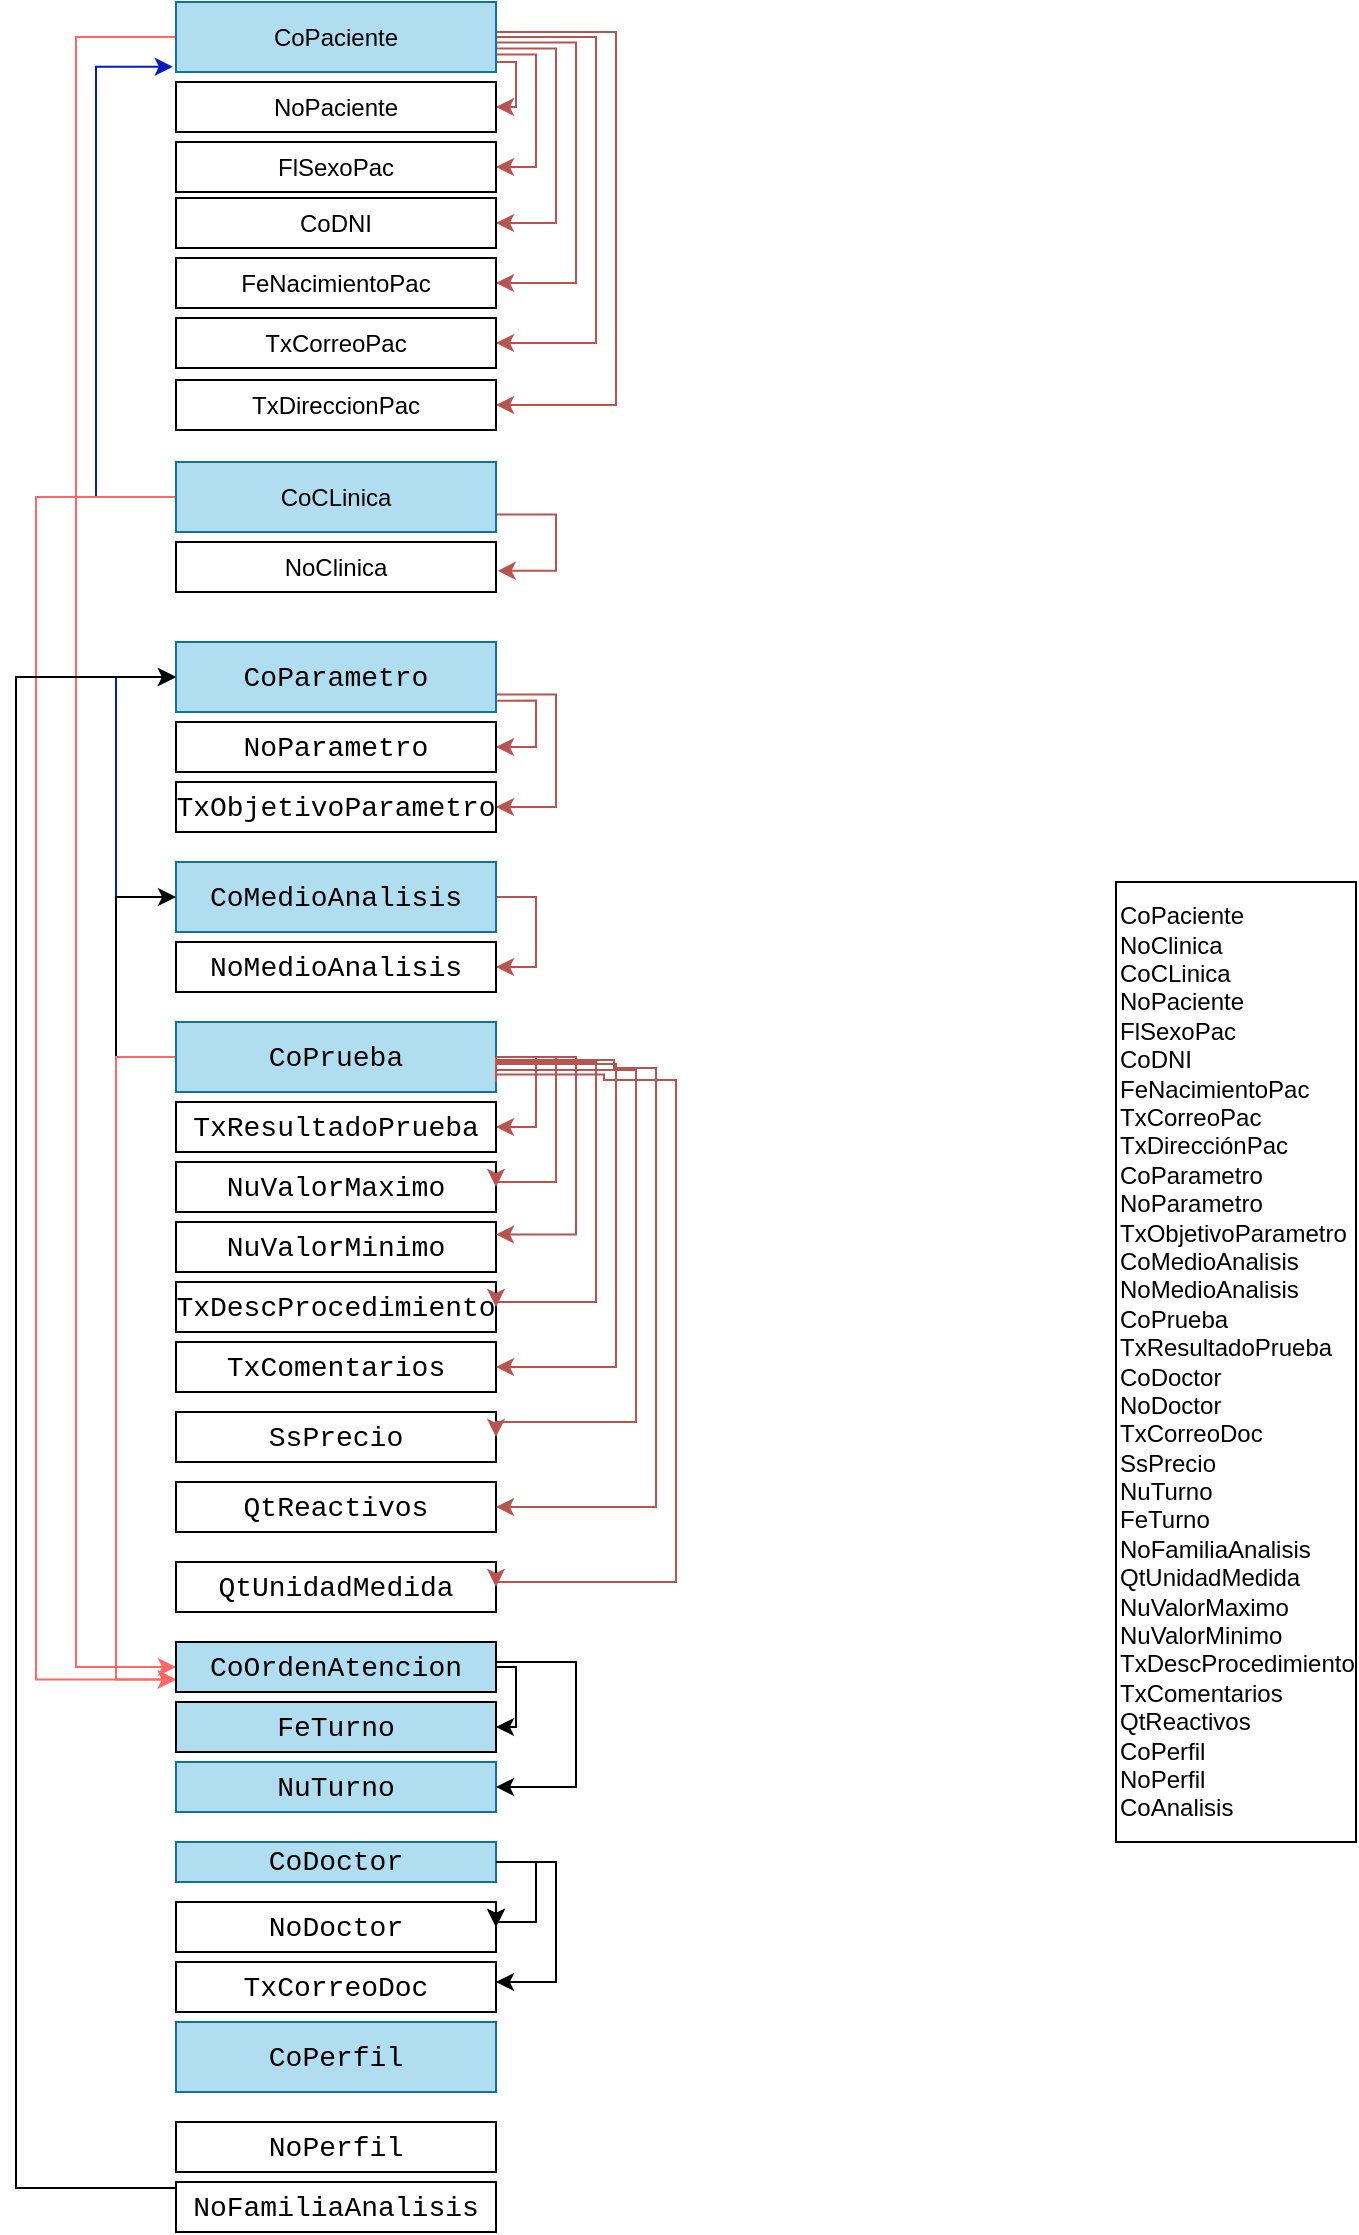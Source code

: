 <mxfile version="20.0.1" type="github" pages="2">
  <diagram id="OgyrWE9QW7U01_mNfkW-" name="Diagrama Funcional">
    <mxGraphModel dx="948" dy="1677" grid="1" gridSize="10" guides="1" tooltips="1" connect="1" arrows="1" fold="1" page="1" pageScale="1" pageWidth="827" pageHeight="1169" math="0" shadow="0">
      <root>
        <mxCell id="0" />
        <mxCell id="1" parent="0" />
        <mxCell id="U30fMHRPCKEvRSloWxJ2-2" value="&lt;div&gt;CoPaciente&lt;/div&gt;&lt;div&gt;NoClinica&lt;/div&gt;&lt;div&gt;CoCLinica&lt;/div&gt;&lt;div&gt;NoPaciente&lt;/div&gt;&lt;div&gt;FlSexoPac&lt;/div&gt;&lt;div&gt;CoDNI&lt;/div&gt;&lt;div&gt;FeNacimientoPac&lt;/div&gt;&lt;div&gt;TxCorreoPac&lt;/div&gt;&lt;div&gt;TxDirecciónPac&lt;/div&gt;&lt;div&gt;CoParametro&lt;/div&gt;&lt;div&gt;NoParametro&lt;/div&gt;&lt;div&gt;TxObjetivoParametro&lt;/div&gt;&lt;div&gt;CoMedioAnalisis&lt;/div&gt;&lt;div&gt;NoMedioAnalisis&lt;/div&gt;&lt;div&gt;CoPrueba&lt;/div&gt;&lt;div&gt;TxResultadoPrueba&lt;/div&gt;&lt;div&gt;CoDoctor&lt;/div&gt;&lt;div&gt;NoDoctor&lt;/div&gt;&lt;div&gt;TxCorreoDoc&lt;/div&gt;&lt;div&gt;SsPrecio&lt;/div&gt;&lt;div&gt;NuTurno&lt;/div&gt;&lt;div&gt;FeTurno&lt;/div&gt;&lt;div&gt;NoFamiliaAnalisis&lt;/div&gt;&lt;div&gt;QtUnidadMedida&lt;/div&gt;&lt;div&gt;NuValorMaximo&lt;/div&gt;&lt;div&gt;NuValorMinimo&lt;/div&gt;&lt;div&gt;TxDescProcedimiento&lt;/div&gt;&lt;div&gt;TxComentarios&lt;/div&gt;&lt;div&gt;QtReactivos&lt;/div&gt;&lt;div&gt;CoPerfil&lt;/div&gt;&lt;div&gt;NoPerfil&lt;/div&gt;&lt;div&gt;CoAnalisis&lt;/div&gt;" style="rounded=0;whiteSpace=wrap;html=1;align=left;" parent="1" vertex="1">
          <mxGeometry x="630" y="-700" width="120" height="480" as="geometry" />
        </mxCell>
        <mxCell id="VMXTu07LzBf01yCNnAky-2" style="edgeStyle=orthogonalEdgeStyle;rounded=0;orthogonalLoop=1;jettySize=auto;html=1;entryX=1;entryY=0.5;entryDx=0;entryDy=0;fillColor=#f8cecc;strokeColor=#b85450;" parent="1" source="U30fMHRPCKEvRSloWxJ2-3" target="U30fMHRPCKEvRSloWxJ2-10" edge="1">
          <mxGeometry relative="1" as="geometry">
            <Array as="points">
              <mxPoint x="330" y="-1110" />
              <mxPoint x="330" y="-1087" />
            </Array>
          </mxGeometry>
        </mxCell>
        <mxCell id="VMXTu07LzBf01yCNnAky-3" style="edgeStyle=orthogonalEdgeStyle;rounded=0;orthogonalLoop=1;jettySize=auto;html=1;entryX=1;entryY=0.5;entryDx=0;entryDy=0;exitX=1;exitY=0.75;exitDx=0;exitDy=0;fillColor=#f8cecc;strokeColor=#b85450;" parent="1" source="U30fMHRPCKEvRSloWxJ2-3" target="7MqDWlDyah3As3ThQvoX-7" edge="1">
          <mxGeometry relative="1" as="geometry">
            <Array as="points">
              <mxPoint x="340" y="-1114" />
              <mxPoint x="340" y="-1057" />
            </Array>
          </mxGeometry>
        </mxCell>
        <mxCell id="VMXTu07LzBf01yCNnAky-4" style="edgeStyle=orthogonalEdgeStyle;rounded=0;orthogonalLoop=1;jettySize=auto;html=1;entryX=1;entryY=0.5;entryDx=0;entryDy=0;fillColor=#f8cecc;strokeColor=#b85450;exitX=1.001;exitY=0.663;exitDx=0;exitDy=0;exitPerimeter=0;" parent="1" source="U30fMHRPCKEvRSloWxJ2-3" target="7MqDWlDyah3As3ThQvoX-8" edge="1">
          <mxGeometry relative="1" as="geometry">
            <Array as="points">
              <mxPoint x="350" y="-1117" />
              <mxPoint x="350" y="-1030" />
            </Array>
          </mxGeometry>
        </mxCell>
        <mxCell id="VMXTu07LzBf01yCNnAky-5" style="edgeStyle=orthogonalEdgeStyle;rounded=0;orthogonalLoop=1;jettySize=auto;html=1;entryX=1;entryY=0.5;entryDx=0;entryDy=0;fillColor=#f8cecc;strokeColor=#b85450;exitX=1.002;exitY=0.579;exitDx=0;exitDy=0;exitPerimeter=0;" parent="1" source="U30fMHRPCKEvRSloWxJ2-3" target="7MqDWlDyah3As3ThQvoX-9" edge="1">
          <mxGeometry relative="1" as="geometry">
            <Array as="points">
              <mxPoint x="360" y="-1120" />
              <mxPoint x="360" y="-999" />
            </Array>
          </mxGeometry>
        </mxCell>
        <mxCell id="VMXTu07LzBf01yCNnAky-6" style="edgeStyle=orthogonalEdgeStyle;rounded=0;orthogonalLoop=1;jettySize=auto;html=1;entryX=1;entryY=0.5;entryDx=0;entryDy=0;exitX=1;exitY=0.5;exitDx=0;exitDy=0;fillColor=#f8cecc;strokeColor=#b85450;" parent="1" source="U30fMHRPCKEvRSloWxJ2-3" target="7MqDWlDyah3As3ThQvoX-10" edge="1">
          <mxGeometry relative="1" as="geometry">
            <Array as="points">
              <mxPoint x="370" y="-1123" />
              <mxPoint x="370" y="-970" />
            </Array>
          </mxGeometry>
        </mxCell>
        <mxCell id="VMXTu07LzBf01yCNnAky-7" style="edgeStyle=orthogonalEdgeStyle;rounded=0;orthogonalLoop=1;jettySize=auto;html=1;entryX=1;entryY=0.5;entryDx=0;entryDy=0;fillColor=#f8cecc;strokeColor=#b85450;exitX=1.001;exitY=0.43;exitDx=0;exitDy=0;exitPerimeter=0;" parent="1" source="U30fMHRPCKEvRSloWxJ2-3" target="7MqDWlDyah3As3ThQvoX-11" edge="1">
          <mxGeometry relative="1" as="geometry">
            <Array as="points">
              <mxPoint x="380" y="-1125" />
              <mxPoint x="380" y="-938" />
            </Array>
          </mxGeometry>
        </mxCell>
        <mxCell id="k_henDzEmTzPx3Y-Ofke-39" style="edgeStyle=orthogonalEdgeStyle;rounded=0;orthogonalLoop=1;jettySize=auto;html=1;entryX=0;entryY=0.5;entryDx=0;entryDy=0;strokeColor=#FF6666;" edge="1" parent="1" source="U30fMHRPCKEvRSloWxJ2-3" target="k_henDzEmTzPx3Y-Ofke-34">
          <mxGeometry relative="1" as="geometry">
            <Array as="points">
              <mxPoint x="110" y="-1122" />
              <mxPoint x="110" y="-307" />
            </Array>
          </mxGeometry>
        </mxCell>
        <mxCell id="U30fMHRPCKEvRSloWxJ2-3" value="&lt;span style=&quot;text-align: left;&quot;&gt;CoPaciente&lt;/span&gt;" style="rounded=0;whiteSpace=wrap;html=1;verticalAlign=middle;fillColor=#b1ddf0;strokeColor=#10739e;" parent="1" vertex="1">
          <mxGeometry x="160" y="-1140" width="160" height="35" as="geometry" />
        </mxCell>
        <mxCell id="U30fMHRPCKEvRSloWxJ2-6" value="&lt;span style=&quot;text-align: left;&quot;&gt;NoClinica&lt;/span&gt;" style="rounded=0;whiteSpace=wrap;html=1;verticalAlign=middle;" parent="1" vertex="1">
          <mxGeometry x="160" y="-870" width="160" height="25" as="geometry" />
        </mxCell>
        <mxCell id="m9ncdG3RQy0zL0yPHcga-1" style="edgeStyle=orthogonalEdgeStyle;rounded=0;orthogonalLoop=1;jettySize=auto;html=1;entryX=-0.01;entryY=0.926;entryDx=0;entryDy=0;fillColor=#0050ef;strokeColor=#001DBC;entryPerimeter=0;" parent="1" source="U30fMHRPCKEvRSloWxJ2-8" target="U30fMHRPCKEvRSloWxJ2-3" edge="1">
          <mxGeometry relative="1" as="geometry">
            <Array as="points">
              <mxPoint x="120" y="-892" />
              <mxPoint x="120" y="-1108" />
            </Array>
          </mxGeometry>
        </mxCell>
        <mxCell id="m9ncdG3RQy0zL0yPHcga-2" style="edgeStyle=orthogonalEdgeStyle;rounded=0;orthogonalLoop=1;jettySize=auto;html=1;entryX=1.005;entryY=0.576;entryDx=0;entryDy=0;exitX=1;exitY=0.75;exitDx=0;exitDy=0;entryPerimeter=0;fillColor=#f8cecc;strokeColor=#b85450;" parent="1" source="U30fMHRPCKEvRSloWxJ2-8" target="U30fMHRPCKEvRSloWxJ2-6" edge="1">
          <mxGeometry relative="1" as="geometry">
            <mxPoint x="130" y="-850" as="targetPoint" />
            <Array as="points">
              <mxPoint x="350" y="-884" />
              <mxPoint x="350" y="-856" />
            </Array>
          </mxGeometry>
        </mxCell>
        <mxCell id="k_henDzEmTzPx3Y-Ofke-40" style="edgeStyle=orthogonalEdgeStyle;rounded=0;orthogonalLoop=1;jettySize=auto;html=1;entryX=0;entryY=0.75;entryDx=0;entryDy=0;strokeColor=#FF6666;" edge="1" parent="1" source="U30fMHRPCKEvRSloWxJ2-8" target="k_henDzEmTzPx3Y-Ofke-34">
          <mxGeometry relative="1" as="geometry">
            <Array as="points">
              <mxPoint x="90" y="-892.5" />
              <mxPoint x="90" y="-301" />
            </Array>
          </mxGeometry>
        </mxCell>
        <mxCell id="U30fMHRPCKEvRSloWxJ2-8" value="&lt;div style=&quot;text-align: left;&quot;&gt;&lt;span style=&quot;background-color: initial;&quot;&gt;CoCLinica&lt;/span&gt;&lt;/div&gt;" style="rounded=0;whiteSpace=wrap;html=1;verticalAlign=middle;fillColor=#b1ddf0;strokeColor=#10739e;" parent="1" vertex="1">
          <mxGeometry x="160" y="-910" width="160" height="35" as="geometry" />
        </mxCell>
        <mxCell id="U30fMHRPCKEvRSloWxJ2-10" value="NoPaciente" style="rounded=0;whiteSpace=wrap;html=1;fillColor=none;verticalAlign=middle;" parent="1" vertex="1">
          <mxGeometry x="160" y="-1100" width="160" height="25" as="geometry" />
        </mxCell>
        <mxCell id="7MqDWlDyah3As3ThQvoX-7" value="FlSexoPac" style="text;whiteSpace=wrap;html=1;strokeColor=default;align=center;verticalAlign=middle;" parent="1" vertex="1">
          <mxGeometry x="160" y="-1070" width="160" height="25" as="geometry" />
        </mxCell>
        <mxCell id="7MqDWlDyah3As3ThQvoX-8" value="CoDNI" style="text;whiteSpace=wrap;html=1;strokeColor=default;verticalAlign=middle;align=center;" parent="1" vertex="1">
          <mxGeometry x="160" y="-1042" width="160" height="25" as="geometry" />
        </mxCell>
        <mxCell id="7MqDWlDyah3As3ThQvoX-9" value="FeNacimientoPac" style="text;whiteSpace=wrap;html=1;strokeColor=default;verticalAlign=middle;align=center;" parent="1" vertex="1">
          <mxGeometry x="160" y="-1012" width="160" height="25" as="geometry" />
        </mxCell>
        <mxCell id="7MqDWlDyah3As3ThQvoX-10" value="TxCorreoPac" style="text;whiteSpace=wrap;html=1;strokeColor=default;verticalAlign=middle;align=center;" parent="1" vertex="1">
          <mxGeometry x="160" y="-982" width="160" height="25" as="geometry" />
        </mxCell>
        <mxCell id="7MqDWlDyah3As3ThQvoX-11" value="TxDireccionPac" style="text;whiteSpace=wrap;html=1;strokeColor=default;verticalAlign=middle;align=center;" parent="1" vertex="1">
          <mxGeometry x="160" y="-951" width="160" height="25" as="geometry" />
        </mxCell>
        <mxCell id="joBJQcJy5BEW3q7VFywo-4" style="edgeStyle=orthogonalEdgeStyle;rounded=0;orthogonalLoop=1;jettySize=auto;html=1;entryX=1;entryY=0.5;entryDx=0;entryDy=0;exitX=1.004;exitY=0.838;exitDx=0;exitDy=0;exitPerimeter=0;fillColor=#f8cecc;strokeColor=#b85450;" parent="1" source="7MqDWlDyah3As3ThQvoX-13" target="7MqDWlDyah3As3ThQvoX-14" edge="1">
          <mxGeometry relative="1" as="geometry">
            <Array as="points">
              <mxPoint x="340" y="-791" />
              <mxPoint x="340" y="-767" />
            </Array>
          </mxGeometry>
        </mxCell>
        <mxCell id="joBJQcJy5BEW3q7VFywo-6" style="edgeStyle=orthogonalEdgeStyle;rounded=0;orthogonalLoop=1;jettySize=auto;html=1;entryX=1;entryY=0.5;entryDx=0;entryDy=0;exitX=1;exitY=0.75;exitDx=0;exitDy=0;fillColor=#f8cecc;strokeColor=#b85450;" parent="1" source="7MqDWlDyah3As3ThQvoX-13" target="7MqDWlDyah3As3ThQvoX-17" edge="1">
          <mxGeometry relative="1" as="geometry">
            <Array as="points">
              <mxPoint x="350" y="-794" />
              <mxPoint x="350" y="-737" />
            </Array>
          </mxGeometry>
        </mxCell>
        <mxCell id="7MqDWlDyah3As3ThQvoX-13" value="&lt;div style=&quot;font-family: Consolas, &amp;quot;Courier New&amp;quot;, monospace; font-size: 14px; line-height: 19px;&quot;&gt;&lt;div&gt;&lt;span style=&quot;&quot;&gt;CoParametro&lt;/span&gt;&lt;/div&gt;&lt;/div&gt;" style="text;whiteSpace=wrap;html=1;verticalAlign=middle;align=center;labelBackgroundColor=none;fontStyle=0;strokeColor=#10739e;fillColor=#b1ddf0;" parent="1" vertex="1">
          <mxGeometry x="160" y="-820" width="160" height="35" as="geometry" />
        </mxCell>
        <mxCell id="7MqDWlDyah3As3ThQvoX-14" value="&lt;div style=&quot;font-family: Consolas, &amp;quot;Courier New&amp;quot;, monospace; font-size: 14px; line-height: 19px;&quot;&gt;&lt;div&gt;&lt;span style=&quot;&quot;&gt;NoParametro&lt;/span&gt;&lt;/div&gt;&lt;/div&gt;" style="text;whiteSpace=wrap;html=1;verticalAlign=middle;align=center;fontColor=default;labelBackgroundColor=none;fontStyle=0;strokeColor=default;" parent="1" vertex="1">
          <mxGeometry x="160" y="-780" width="160" height="25" as="geometry" />
        </mxCell>
        <mxCell id="7MqDWlDyah3As3ThQvoX-17" value="&lt;div style=&quot;font-family: Consolas, &amp;quot;Courier New&amp;quot;, monospace; font-size: 14px; line-height: 19px;&quot;&gt;&lt;div&gt;&lt;span style=&quot;&quot;&gt;TxObjetivoParametro&lt;/span&gt;&lt;/div&gt;&lt;/div&gt;" style="text;whiteSpace=wrap;html=1;verticalAlign=middle;align=center;fontColor=default;labelBackgroundColor=none;fontStyle=0;strokeColor=default;" parent="1" vertex="1">
          <mxGeometry x="160" y="-750" width="160" height="25" as="geometry" />
        </mxCell>
        <mxCell id="joBJQcJy5BEW3q7VFywo-7" style="edgeStyle=orthogonalEdgeStyle;rounded=0;orthogonalLoop=1;jettySize=auto;html=1;entryX=1;entryY=0.5;entryDx=0;entryDy=0;fillColor=#f8cecc;strokeColor=#b85450;" parent="1" source="7MqDWlDyah3As3ThQvoX-18" target="7MqDWlDyah3As3ThQvoX-19" edge="1">
          <mxGeometry relative="1" as="geometry">
            <Array as="points">
              <mxPoint x="340" y="-692.5" />
              <mxPoint x="340" y="-657" />
            </Array>
          </mxGeometry>
        </mxCell>
        <mxCell id="7MqDWlDyah3As3ThQvoX-18" value="&lt;div style=&quot;font-family: Consolas, &amp;quot;Courier New&amp;quot;, monospace; font-size: 14px; line-height: 19px;&quot;&gt;&lt;div&gt;&lt;span style=&quot;&quot;&gt;CoMedioAnalisis&lt;/span&gt;&lt;/div&gt;&lt;/div&gt;" style="text;whiteSpace=wrap;html=1;verticalAlign=middle;align=center;labelBackgroundColor=none;fontStyle=0;strokeColor=#10739e;fillColor=#b1ddf0;" parent="1" vertex="1">
          <mxGeometry x="160" y="-710" width="160" height="35" as="geometry" />
        </mxCell>
        <mxCell id="7MqDWlDyah3As3ThQvoX-19" value="&lt;div style=&quot;font-family: Consolas, &amp;quot;Courier New&amp;quot;, monospace; font-size: 14px; line-height: 19px;&quot;&gt;&lt;div&gt;&lt;span style=&quot;&quot;&gt;NoMedioAnalisis&lt;/span&gt;&lt;/div&gt;&lt;/div&gt;" style="text;whiteSpace=wrap;html=1;verticalAlign=middle;align=center;fontColor=default;labelBackgroundColor=none;fontStyle=0;strokeColor=default;" parent="1" vertex="1">
          <mxGeometry x="160" y="-670" width="160" height="25" as="geometry" />
        </mxCell>
        <mxCell id="joBJQcJy5BEW3q7VFywo-8" style="edgeStyle=orthogonalEdgeStyle;rounded=0;orthogonalLoop=1;jettySize=auto;html=1;entryX=1;entryY=0.5;entryDx=0;entryDy=0;fillColor=#f8cecc;strokeColor=#b85450;" parent="1" source="7MqDWlDyah3As3ThQvoX-20" target="7MqDWlDyah3As3ThQvoX-21" edge="1">
          <mxGeometry relative="1" as="geometry">
            <Array as="points">
              <mxPoint x="340" y="-612" />
              <mxPoint x="340" y="-577" />
            </Array>
          </mxGeometry>
        </mxCell>
        <mxCell id="joBJQcJy5BEW3q7VFywo-14" style="edgeStyle=orthogonalEdgeStyle;rounded=0;orthogonalLoop=1;jettySize=auto;html=1;entryX=0;entryY=0.5;entryDx=0;entryDy=0;fillColor=#0050ef;strokeColor=#001DBC;" parent="1" source="7MqDWlDyah3As3ThQvoX-20" target="7MqDWlDyah3As3ThQvoX-13" edge="1">
          <mxGeometry relative="1" as="geometry">
            <Array as="points">
              <mxPoint x="130" y="-612.5" />
              <mxPoint x="130" y="-802" />
            </Array>
          </mxGeometry>
        </mxCell>
        <mxCell id="k_henDzEmTzPx3Y-Ofke-29" style="edgeStyle=orthogonalEdgeStyle;rounded=0;orthogonalLoop=1;jettySize=auto;html=1;entryX=0;entryY=0.5;entryDx=0;entryDy=0;exitX=0;exitY=0.5;exitDx=0;exitDy=0;" edge="1" parent="1" source="7MqDWlDyah3As3ThQvoX-20" target="7MqDWlDyah3As3ThQvoX-18">
          <mxGeometry relative="1" as="geometry">
            <Array as="points">
              <mxPoint x="130" y="-612" />
              <mxPoint x="130" y="-692" />
            </Array>
          </mxGeometry>
        </mxCell>
        <mxCell id="k_henDzEmTzPx3Y-Ofke-38" style="edgeStyle=orthogonalEdgeStyle;rounded=0;orthogonalLoop=1;jettySize=auto;html=1;entryX=0;entryY=0.75;entryDx=0;entryDy=0;strokeColor=#FF6666;" edge="1" parent="1" source="7MqDWlDyah3As3ThQvoX-20" target="k_henDzEmTzPx3Y-Ofke-34">
          <mxGeometry relative="1" as="geometry">
            <Array as="points">
              <mxPoint x="130" y="-612" />
              <mxPoint x="130" y="-301" />
            </Array>
          </mxGeometry>
        </mxCell>
        <mxCell id="7MqDWlDyah3As3ThQvoX-20" value="&lt;div style=&quot;font-family: Consolas, &amp;quot;Courier New&amp;quot;, monospace; font-size: 14px; line-height: 19px;&quot;&gt;&lt;div&gt;&lt;span style=&quot;&quot;&gt;CoPrueba&lt;/span&gt;&lt;/div&gt;&lt;/div&gt;" style="text;whiteSpace=wrap;html=1;verticalAlign=middle;align=center;labelBackgroundColor=none;fontStyle=0;strokeColor=#10739e;fillColor=#b1ddf0;" parent="1" vertex="1">
          <mxGeometry x="160" y="-630" width="160" height="35" as="geometry" />
        </mxCell>
        <mxCell id="7MqDWlDyah3As3ThQvoX-21" value="&lt;div style=&quot;font-family: Consolas, &amp;quot;Courier New&amp;quot;, monospace; font-size: 14px; line-height: 19px;&quot;&gt;&lt;div&gt;&lt;span style=&quot;&quot;&gt;TxResultadoPrueba&lt;/span&gt;&lt;/div&gt;&lt;/div&gt;" style="text;whiteSpace=wrap;html=1;verticalAlign=middle;align=center;fontColor=default;labelBackgroundColor=none;fontStyle=0;strokeColor=default;" parent="1" vertex="1">
          <mxGeometry x="160" y="-590" width="160" height="25" as="geometry" />
        </mxCell>
        <mxCell id="k_henDzEmTzPx3Y-Ofke-25" style="edgeStyle=orthogonalEdgeStyle;rounded=0;orthogonalLoop=1;jettySize=auto;html=1;exitX=1;exitY=0.5;exitDx=0;exitDy=0;entryX=1;entryY=0.5;entryDx=0;entryDy=0;" edge="1" parent="1" source="7MqDWlDyah3As3ThQvoX-23" target="7MqDWlDyah3As3ThQvoX-24">
          <mxGeometry relative="1" as="geometry">
            <Array as="points">
              <mxPoint x="340" y="-210" />
              <mxPoint x="340" y="-180" />
              <mxPoint x="320" y="-180" />
            </Array>
          </mxGeometry>
        </mxCell>
        <mxCell id="7MqDWlDyah3As3ThQvoX-23" value="&lt;div style=&quot;font-family: Consolas, &amp;quot;Courier New&amp;quot;, monospace; font-size: 14px; line-height: 19px;&quot;&gt;&lt;div&gt;&lt;span style=&quot;&quot;&gt;CoDoctor&lt;/span&gt;&lt;/div&gt;&lt;/div&gt;" style="text;whiteSpace=wrap;html=1;verticalAlign=middle;align=center;labelBackgroundColor=none;fontStyle=0;strokeColor=#10739e;fillColor=#b1ddf0;" parent="1" vertex="1">
          <mxGeometry x="160" y="-220" width="160" height="20" as="geometry" />
        </mxCell>
        <mxCell id="7MqDWlDyah3As3ThQvoX-24" value="&lt;div style=&quot;font-family: Consolas, &amp;quot;Courier New&amp;quot;, monospace; font-size: 14px; line-height: 19px;&quot;&gt;&lt;div&gt;&lt;span style=&quot;&quot;&gt;NoDoctor&lt;/span&gt;&lt;/div&gt;&lt;/div&gt;" style="text;whiteSpace=wrap;html=1;verticalAlign=middle;align=center;fontColor=default;labelBackgroundColor=none;fontStyle=0;strokeColor=default;" parent="1" vertex="1">
          <mxGeometry x="160" y="-190" width="160" height="25" as="geometry" />
        </mxCell>
        <mxCell id="7MqDWlDyah3As3ThQvoX-25" value="&lt;div style=&quot;font-family: Consolas, &amp;quot;Courier New&amp;quot;, monospace; font-size: 14px; line-height: 19px;&quot;&gt;&lt;div&gt;&lt;span style=&quot;&quot;&gt;TxCorreoDoc&lt;/span&gt;&lt;/div&gt;&lt;/div&gt;" style="text;whiteSpace=wrap;html=1;verticalAlign=middle;align=center;fontColor=default;labelBackgroundColor=none;fontStyle=0;strokeColor=default;" parent="1" vertex="1">
          <mxGeometry x="160" y="-160" width="160" height="25" as="geometry" />
        </mxCell>
        <mxCell id="7MqDWlDyah3As3ThQvoX-26" value="&lt;div style=&quot;font-family: Consolas, &amp;quot;Courier New&amp;quot;, monospace; font-size: 14px; line-height: 19px;&quot;&gt;&lt;div&gt;&lt;span style=&quot;&quot;&gt;SsPrecio&lt;/span&gt;&lt;/div&gt;&lt;/div&gt;" style="text;whiteSpace=wrap;html=1;verticalAlign=middle;align=center;fontColor=default;labelBackgroundColor=none;fontStyle=0;strokeColor=default;" parent="1" vertex="1">
          <mxGeometry x="160" y="-435" width="160" height="25" as="geometry" />
        </mxCell>
        <mxCell id="7MqDWlDyah3As3ThQvoX-27" value="&lt;div style=&quot;font-family: Consolas, &amp;quot;Courier New&amp;quot;, monospace; font-size: 14px; line-height: 19px;&quot;&gt;&lt;div&gt;&lt;span style=&quot;&quot;&gt;NuTurno&lt;/span&gt;&lt;/div&gt;&lt;/div&gt;" style="text;whiteSpace=wrap;html=1;verticalAlign=middle;align=center;labelBackgroundColor=none;fontStyle=0;strokeColor=#10739E;fillColor=#B1DDF0;" parent="1" vertex="1">
          <mxGeometry x="160" y="-260" width="160" height="25" as="geometry" />
        </mxCell>
        <mxCell id="7MqDWlDyah3As3ThQvoX-28" value="&lt;div style=&quot;font-family: Consolas, &amp;quot;Courier New&amp;quot;, monospace; font-size: 14px; line-height: 19px;&quot;&gt;&lt;div&gt;&lt;span style=&quot;&quot;&gt;FeTurno&lt;/span&gt;&lt;/div&gt;&lt;/div&gt;" style="text;whiteSpace=wrap;html=1;verticalAlign=middle;align=center;fontColor=default;labelBackgroundColor=none;fontStyle=0;strokeColor=default;fillColor=#B1DDF0;" parent="1" vertex="1">
          <mxGeometry x="160" y="-290" width="160" height="25" as="geometry" />
        </mxCell>
        <mxCell id="7MqDWlDyah3As3ThQvoX-36" value="&lt;div style=&quot;font-family: Consolas, &amp;quot;Courier New&amp;quot;, monospace; font-size: 14px; line-height: 19px;&quot;&gt;&lt;div&gt;&lt;span style=&quot;&quot;&gt;CoPerfil&lt;/span&gt;&lt;/div&gt;&lt;/div&gt;" style="text;whiteSpace=wrap;html=1;verticalAlign=middle;align=center;labelBackgroundColor=none;fontStyle=0;fillColor=#b1ddf0;strokeColor=#10739e;" parent="1" vertex="1">
          <mxGeometry x="160" y="-130" width="160" height="35" as="geometry" />
        </mxCell>
        <mxCell id="7MqDWlDyah3As3ThQvoX-37" value="&lt;div style=&quot;font-family: Consolas, &amp;quot;Courier New&amp;quot;, monospace; font-size: 14px; line-height: 19px;&quot;&gt;&lt;div&gt;&lt;span style=&quot;&quot;&gt;NoPerfil&lt;/span&gt;&lt;/div&gt;&lt;/div&gt;" style="text;whiteSpace=wrap;html=1;verticalAlign=middle;align=center;fontColor=default;labelBackgroundColor=none;fontStyle=0;strokeColor=default;" parent="1" vertex="1">
          <mxGeometry x="160" y="-80" width="160" height="25" as="geometry" />
        </mxCell>
        <mxCell id="k_henDzEmTzPx3Y-Ofke-28" style="edgeStyle=orthogonalEdgeStyle;rounded=0;orthogonalLoop=1;jettySize=auto;html=1;exitX=0;exitY=0.5;exitDx=0;exitDy=0;entryX=0;entryY=0.5;entryDx=0;entryDy=0;" edge="1" parent="1" source="k_henDzEmTzPx3Y-Ofke-7" target="7MqDWlDyah3As3ThQvoX-13">
          <mxGeometry relative="1" as="geometry">
            <Array as="points">
              <mxPoint x="80" y="-47" />
              <mxPoint x="80" y="-802" />
            </Array>
          </mxGeometry>
        </mxCell>
        <mxCell id="k_henDzEmTzPx3Y-Ofke-7" value="&lt;div style=&quot;font-family: Consolas, &amp;quot;Courier New&amp;quot;, monospace; font-size: 14px; line-height: 19px;&quot;&gt;&lt;div&gt;&lt;span style=&quot;&quot;&gt;NoFamiliaAnalisis&lt;/span&gt;&lt;/div&gt;&lt;/div&gt;" style="text;whiteSpace=wrap;html=1;verticalAlign=middle;align=center;fontColor=default;labelBackgroundColor=none;fontStyle=0;strokeColor=default;" vertex="1" parent="1">
          <mxGeometry x="160" y="-50" width="160" height="25" as="geometry" />
        </mxCell>
        <mxCell id="k_henDzEmTzPx3Y-Ofke-8" value="&lt;div style=&quot;font-family: Consolas, &amp;quot;Courier New&amp;quot;, monospace; font-size: 14px; line-height: 19px;&quot;&gt;&lt;div&gt;&lt;span style=&quot;&quot;&gt;QtUnidadMedida&lt;/span&gt;&lt;/div&gt;&lt;/div&gt;" style="text;whiteSpace=wrap;html=1;verticalAlign=middle;align=center;fontColor=default;labelBackgroundColor=none;fontStyle=0;strokeColor=default;" vertex="1" parent="1">
          <mxGeometry x="160" y="-360" width="160" height="25" as="geometry" />
        </mxCell>
        <mxCell id="k_henDzEmTzPx3Y-Ofke-9" value="&lt;div style=&quot;font-family: Consolas, &amp;quot;Courier New&amp;quot;, monospace; font-size: 14px; line-height: 19px;&quot;&gt;&lt;div&gt;&lt;span style=&quot;&quot;&gt;NuValorMaximo&lt;/span&gt;&lt;/div&gt;&lt;/div&gt;" style="text;whiteSpace=wrap;html=1;verticalAlign=middle;align=center;fontColor=default;labelBackgroundColor=none;fontStyle=0;strokeColor=default;" vertex="1" parent="1">
          <mxGeometry x="160" y="-560" width="160" height="25" as="geometry" />
        </mxCell>
        <mxCell id="k_henDzEmTzPx3Y-Ofke-10" value="&lt;div style=&quot;font-family: Consolas, &amp;quot;Courier New&amp;quot;, monospace; font-size: 14px; line-height: 19px;&quot;&gt;&lt;div&gt;&lt;span style=&quot;&quot;&gt;NuValorMinimo&lt;/span&gt;&lt;/div&gt;&lt;/div&gt;" style="text;whiteSpace=wrap;html=1;verticalAlign=middle;align=center;fontColor=default;labelBackgroundColor=none;fontStyle=0;strokeColor=default;" vertex="1" parent="1">
          <mxGeometry x="160" y="-530" width="160" height="25" as="geometry" />
        </mxCell>
        <mxCell id="k_henDzEmTzPx3Y-Ofke-11" value="&lt;div style=&quot;font-family: Consolas, &amp;quot;Courier New&amp;quot;, monospace; font-size: 14px; line-height: 19px;&quot;&gt;&lt;div&gt;&lt;span style=&quot;&quot;&gt;TxDescProcedimiento&lt;/span&gt;&lt;/div&gt;&lt;/div&gt;" style="text;whiteSpace=wrap;html=1;verticalAlign=middle;align=center;fontColor=default;labelBackgroundColor=none;fontStyle=0;strokeColor=default;" vertex="1" parent="1">
          <mxGeometry x="160" y="-500" width="160" height="25" as="geometry" />
        </mxCell>
        <mxCell id="k_henDzEmTzPx3Y-Ofke-12" value="&lt;div style=&quot;font-family: Consolas, &amp;quot;Courier New&amp;quot;, monospace; font-size: 14px; line-height: 19px;&quot;&gt;&lt;div&gt;&lt;span style=&quot;&quot;&gt;TxComentarios&lt;/span&gt;&lt;/div&gt;&lt;/div&gt;" style="text;whiteSpace=wrap;html=1;verticalAlign=middle;align=center;fontColor=default;labelBackgroundColor=none;fontStyle=0;strokeColor=default;" vertex="1" parent="1">
          <mxGeometry x="160" y="-470" width="160" height="25" as="geometry" />
        </mxCell>
        <mxCell id="k_henDzEmTzPx3Y-Ofke-13" value="&lt;div style=&quot;font-family: Consolas, &amp;quot;Courier New&amp;quot;, monospace; font-size: 14px; line-height: 19px;&quot;&gt;&lt;div&gt;&lt;span style=&quot;&quot;&gt;QtReactivos&lt;/span&gt;&lt;/div&gt;&lt;/div&gt;" style="text;whiteSpace=wrap;html=1;verticalAlign=middle;align=center;fontColor=default;labelBackgroundColor=none;fontStyle=0;strokeColor=default;" vertex="1" parent="1">
          <mxGeometry x="160" y="-400" width="160" height="25" as="geometry" />
        </mxCell>
        <mxCell id="k_henDzEmTzPx3Y-Ofke-14" style="edgeStyle=orthogonalEdgeStyle;rounded=0;orthogonalLoop=1;jettySize=auto;html=1;entryX=1;entryY=0.5;entryDx=0;entryDy=0;fillColor=#f8cecc;strokeColor=#b85450;exitX=1;exitY=0.5;exitDx=0;exitDy=0;" edge="1" parent="1" source="7MqDWlDyah3As3ThQvoX-20" target="k_henDzEmTzPx3Y-Ofke-9">
          <mxGeometry relative="1" as="geometry">
            <Array as="points">
              <mxPoint x="350" y="-612" />
              <mxPoint x="350" y="-550" />
              <mxPoint x="320" y="-550" />
            </Array>
            <mxPoint x="360" y="-599.997" as="sourcePoint" />
            <mxPoint x="360" y="-565.03" as="targetPoint" />
          </mxGeometry>
        </mxCell>
        <mxCell id="k_henDzEmTzPx3Y-Ofke-17" style="edgeStyle=orthogonalEdgeStyle;rounded=0;orthogonalLoop=1;jettySize=auto;html=1;entryX=1;entryY=0.25;entryDx=0;entryDy=0;fillColor=#f8cecc;strokeColor=#b85450;exitX=1;exitY=0.5;exitDx=0;exitDy=0;" edge="1" parent="1" source="7MqDWlDyah3As3ThQvoX-20" target="k_henDzEmTzPx3Y-Ofke-10">
          <mxGeometry relative="1" as="geometry">
            <Array as="points">
              <mxPoint x="360" y="-612" />
              <mxPoint x="360" y="-524" />
            </Array>
            <mxPoint x="330" y="-610" as="sourcePoint" />
            <mxPoint x="330" y="-545" as="targetPoint" />
          </mxGeometry>
        </mxCell>
        <mxCell id="k_henDzEmTzPx3Y-Ofke-18" style="edgeStyle=orthogonalEdgeStyle;rounded=0;orthogonalLoop=1;jettySize=auto;html=1;entryX=1;entryY=0.5;entryDx=0;entryDy=0;fillColor=#f8cecc;strokeColor=#b85450;exitX=1;exitY=0.5;exitDx=0;exitDy=0;" edge="1" parent="1" target="k_henDzEmTzPx3Y-Ofke-11">
          <mxGeometry relative="1" as="geometry">
            <Array as="points">
              <mxPoint x="370" y="-610" />
              <mxPoint x="370" y="-490" />
              <mxPoint x="320" y="-490" />
            </Array>
            <mxPoint x="320" y="-610" as="sourcePoint" />
            <mxPoint x="320" y="-521.25" as="targetPoint" />
          </mxGeometry>
        </mxCell>
        <mxCell id="k_henDzEmTzPx3Y-Ofke-19" style="edgeStyle=orthogonalEdgeStyle;rounded=0;orthogonalLoop=1;jettySize=auto;html=1;entryX=1;entryY=0.5;entryDx=0;entryDy=0;fillColor=#f8cecc;strokeColor=#b85450;exitX=1;exitY=0.5;exitDx=0;exitDy=0;" edge="1" parent="1" source="7MqDWlDyah3As3ThQvoX-20" target="k_henDzEmTzPx3Y-Ofke-12">
          <mxGeometry relative="1" as="geometry">
            <Array as="points">
              <mxPoint x="320" y="-609" />
              <mxPoint x="380" y="-609" />
              <mxPoint x="380" y="-457" />
            </Array>
            <mxPoint x="380" y="-608.75" as="sourcePoint" />
            <mxPoint x="380" y="-486.25" as="targetPoint" />
          </mxGeometry>
        </mxCell>
        <mxCell id="k_henDzEmTzPx3Y-Ofke-20" style="edgeStyle=orthogonalEdgeStyle;rounded=0;orthogonalLoop=1;jettySize=auto;html=1;entryX=1;entryY=0.5;entryDx=0;entryDy=0;fillColor=#f8cecc;strokeColor=#b85450;exitX=1;exitY=0.5;exitDx=0;exitDy=0;" edge="1" parent="1" target="7MqDWlDyah3As3ThQvoX-26">
          <mxGeometry relative="1" as="geometry">
            <Array as="points">
              <mxPoint x="320" y="-610" />
              <mxPoint x="320" y="-606" />
              <mxPoint x="390" y="-606" />
              <mxPoint x="390" y="-430" />
              <mxPoint x="320" y="-430" />
            </Array>
            <mxPoint x="340" y="-610" as="sourcePoint" />
            <mxPoint x="340" y="-455" as="targetPoint" />
          </mxGeometry>
        </mxCell>
        <mxCell id="k_henDzEmTzPx3Y-Ofke-21" style="edgeStyle=orthogonalEdgeStyle;rounded=0;orthogonalLoop=1;jettySize=auto;html=1;entryX=1;entryY=0.5;entryDx=0;entryDy=0;fillColor=#f8cecc;strokeColor=#b85450;" edge="1" parent="1" target="k_henDzEmTzPx3Y-Ofke-13">
          <mxGeometry relative="1" as="geometry">
            <Array as="points">
              <mxPoint x="320" y="-611" />
              <mxPoint x="379" y="-611" />
              <mxPoint x="379" y="-607" />
              <mxPoint x="400" y="-607" />
              <mxPoint x="400" y="-387" />
            </Array>
            <mxPoint x="320" y="-600" as="sourcePoint" />
            <mxPoint x="379" y="-423.75" as="targetPoint" />
          </mxGeometry>
        </mxCell>
        <mxCell id="k_henDzEmTzPx3Y-Ofke-22" style="edgeStyle=orthogonalEdgeStyle;rounded=0;orthogonalLoop=1;jettySize=auto;html=1;entryX=1;entryY=0.5;entryDx=0;entryDy=0;fillColor=#f8cecc;strokeColor=#b85450;exitX=1;exitY=0.75;exitDx=0;exitDy=0;" edge="1" parent="1" source="7MqDWlDyah3As3ThQvoX-20" target="k_henDzEmTzPx3Y-Ofke-8">
          <mxGeometry relative="1" as="geometry">
            <Array as="points">
              <mxPoint x="374" y="-604" />
              <mxPoint x="374" y="-601" />
              <mxPoint x="410" y="-601" />
              <mxPoint x="410" y="-350" />
              <mxPoint x="320" y="-350" />
            </Array>
            <mxPoint x="374" y="-590" as="sourcePoint" />
            <mxPoint x="374" y="-377.5" as="targetPoint" />
          </mxGeometry>
        </mxCell>
        <mxCell id="k_henDzEmTzPx3Y-Ofke-26" style="edgeStyle=orthogonalEdgeStyle;rounded=0;orthogonalLoop=1;jettySize=auto;html=1;exitX=1;exitY=0.5;exitDx=0;exitDy=0;" edge="1" parent="1" source="7MqDWlDyah3As3ThQvoX-23">
          <mxGeometry relative="1" as="geometry">
            <mxPoint x="330" y="-227.5" as="sourcePoint" />
            <mxPoint x="320" y="-150" as="targetPoint" />
            <Array as="points">
              <mxPoint x="350" y="-210" />
              <mxPoint x="350" y="-150" />
            </Array>
          </mxGeometry>
        </mxCell>
        <mxCell id="k_henDzEmTzPx3Y-Ofke-36" style="edgeStyle=orthogonalEdgeStyle;rounded=0;orthogonalLoop=1;jettySize=auto;html=1;entryX=1;entryY=0.5;entryDx=0;entryDy=0;exitX=1;exitY=0.5;exitDx=0;exitDy=0;" edge="1" parent="1" source="k_henDzEmTzPx3Y-Ofke-34" target="7MqDWlDyah3As3ThQvoX-28">
          <mxGeometry relative="1" as="geometry">
            <Array as="points">
              <mxPoint x="330" y="-308" />
              <mxPoint x="330" y="-278" />
            </Array>
          </mxGeometry>
        </mxCell>
        <mxCell id="k_henDzEmTzPx3Y-Ofke-37" style="edgeStyle=orthogonalEdgeStyle;rounded=0;orthogonalLoop=1;jettySize=auto;html=1;entryX=1;entryY=0.5;entryDx=0;entryDy=0;" edge="1" parent="1" source="k_henDzEmTzPx3Y-Ofke-34" target="7MqDWlDyah3As3ThQvoX-27">
          <mxGeometry relative="1" as="geometry">
            <Array as="points">
              <mxPoint x="360" y="-310" />
              <mxPoint x="360" y="-247" />
            </Array>
          </mxGeometry>
        </mxCell>
        <mxCell id="k_henDzEmTzPx3Y-Ofke-34" value="&lt;div style=&quot;font-family: Consolas, &amp;quot;Courier New&amp;quot;, monospace; font-size: 14px; line-height: 19px;&quot;&gt;&lt;div&gt;&lt;span style=&quot;&quot;&gt;CoOrdenAtencion&lt;/span&gt;&lt;/div&gt;&lt;/div&gt;" style="text;whiteSpace=wrap;html=1;verticalAlign=middle;align=center;fontColor=default;labelBackgroundColor=none;fontStyle=0;strokeColor=default;fillColor=#B1DDF0;" vertex="1" parent="1">
          <mxGeometry x="160" y="-320" width="160" height="25" as="geometry" />
        </mxCell>
        <mxCell id="k_henDzEmTzPx3Y-Ofke-35" style="edgeStyle=orthogonalEdgeStyle;rounded=0;orthogonalLoop=1;jettySize=auto;html=1;exitX=1;exitY=0.25;exitDx=0;exitDy=0;entryX=1;entryY=0.5;entryDx=0;entryDy=0;" edge="1" parent="1" source="7MqDWlDyah3As3ThQvoX-24" target="7MqDWlDyah3As3ThQvoX-24">
          <mxGeometry relative="1" as="geometry" />
        </mxCell>
      </root>
    </mxGraphModel>
  </diagram>
  <diagram id="IEkVFg-ntG0pZeEBUPk8" name="Antes">
    <mxGraphModel dx="1422" dy="754" grid="1" gridSize="10" guides="1" tooltips="1" connect="1" arrows="1" fold="1" page="1" pageScale="1" pageWidth="827" pageHeight="1169" math="0" shadow="1">
      <root>
        <mxCell id="0" />
        <mxCell id="1" parent="0" />
        <mxCell id="J36eMdooXs0qDlyrP7X5-31" value="" style="shape=table;html=1;whiteSpace=wrap;startSize=0;container=1;collapsible=0;childLayout=tableLayout;columnLines=0;rowLines=0;" parent="1" vertex="1">
          <mxGeometry x="50" y="370" width="680" height="120" as="geometry" />
        </mxCell>
        <mxCell id="J36eMdooXs0qDlyrP7X5-32" value="" style="shape=tableRow;horizontal=0;startSize=0;swimlaneHead=0;swimlaneBody=0;top=0;left=0;bottom=0;right=0;collapsible=0;dropTarget=0;fillColor=#FFFF99;points=[[0,0.5],[1,0.5]];portConstraint=eastwest;strokeColor=#d79b00;" parent="J36eMdooXs0qDlyrP7X5-31" vertex="1">
          <mxGeometry width="680" height="37" as="geometry" />
        </mxCell>
        <mxCell id="J36eMdooXs0qDlyrP7X5-33" value="&lt;span id=&quot;docs-internal-guid-90dd01a2-7fff-3e0e-2feb-6852764ba81a&quot;&gt;&lt;span style=&quot;font-size: 10pt; font-family: Arial; background-color: transparent; font-variant-numeric: normal; font-variant-east-asian: normal; vertical-align: baseline;&quot;&gt;CoPaciente&lt;/span&gt;&lt;/span&gt;" style="shape=partialRectangle;html=1;whiteSpace=wrap;connectable=0;fillColor=#FFFF99;top=1;left=1;bottom=1;right=0;overflow=hidden;fontSize=12;perimeterSpacing=1;strokeColor=#d79b00;" parent="J36eMdooXs0qDlyrP7X5-32" vertex="1">
          <mxGeometry width="90" height="37" as="geometry">
            <mxRectangle width="90" height="37" as="alternateBounds" />
          </mxGeometry>
        </mxCell>
        <mxCell id="J36eMdooXs0qDlyrP7X5-34" value="&lt;span id=&quot;docs-internal-guid-eecd0319-7fff-c531-51e2-d65037510ab4&quot;&gt;&lt;span style=&quot;font-size: 10pt; font-family: Arial; background-color: transparent; font-variant-numeric: normal; font-variant-east-asian: normal; vertical-align: baseline;&quot;&gt;NoPaciente&lt;/span&gt;&lt;/span&gt;" style="shape=partialRectangle;html=1;whiteSpace=wrap;connectable=0;fillColor=#FFFF99;top=1;left=1;bottom=1;right=0;overflow=hidden;fontSize=12;perimeterSpacing=1;strokeColor=#d79b00;" parent="J36eMdooXs0qDlyrP7X5-32" vertex="1">
          <mxGeometry x="90" width="80" height="37" as="geometry">
            <mxRectangle width="80" height="37" as="alternateBounds" />
          </mxGeometry>
        </mxCell>
        <mxCell id="J36eMdooXs0qDlyrP7X5-35" value="&lt;span id=&quot;docs-internal-guid-e0048f0f-7fff-f878-c2bd-8f8bbd3cef55&quot;&gt;&lt;span style=&quot;font-size: 10pt; font-family: Arial; background-color: transparent; font-variant-numeric: normal; font-variant-east-asian: normal; vertical-align: baseline;&quot;&gt;CoDNI&lt;/span&gt;&lt;/span&gt;" style="shape=partialRectangle;html=1;whiteSpace=wrap;connectable=0;fillColor=#FFFF99;top=1;left=1;bottom=1;right=0;overflow=hidden;fontSize=12;perimeterSpacing=1;strokeColor=#d79b00;" parent="J36eMdooXs0qDlyrP7X5-32" vertex="1">
          <mxGeometry x="170" width="70" height="37" as="geometry">
            <mxRectangle width="70" height="37" as="alternateBounds" />
          </mxGeometry>
        </mxCell>
        <mxCell id="J36eMdooXs0qDlyrP7X5-45" value="&lt;span id=&quot;docs-internal-guid-d53c56ce-7fff-115c-0d93-720a8772be44&quot;&gt;&lt;span style=&quot;font-size: 10pt; font-family: Arial; background-color: transparent; font-variant-numeric: normal; font-variant-east-asian: normal; vertical-align: baseline;&quot;&gt;CoDoctor&lt;/span&gt;&lt;/span&gt;" style="shape=partialRectangle;html=1;whiteSpace=wrap;connectable=0;fillColor=#FFFF99;top=1;left=1;bottom=1;right=0;overflow=hidden;fontSize=12;perimeterSpacing=1;strokeColor=#d79b00;" parent="J36eMdooXs0qDlyrP7X5-32" vertex="1">
          <mxGeometry x="240" width="90" height="37" as="geometry">
            <mxRectangle width="90" height="37" as="alternateBounds" />
          </mxGeometry>
        </mxCell>
        <mxCell id="J36eMdooXs0qDlyrP7X5-64" value="&lt;span id=&quot;docs-internal-guid-1e45194b-7fff-93bf-6570-8ced048fb753&quot;&gt;&lt;span style=&quot;font-size: 10pt; font-family: Arial; background-color: transparent; font-variant-numeric: normal; font-variant-east-asian: normal; vertical-align: baseline;&quot;&gt;NoDoctor&lt;/span&gt;&lt;/span&gt;" style="shape=partialRectangle;html=1;whiteSpace=wrap;connectable=0;fillColor=#FFFF99;top=1;left=1;bottom=1;right=0;overflow=hidden;fontSize=12;perimeterSpacing=1;strokeColor=#d79b00;" parent="J36eMdooXs0qDlyrP7X5-32" vertex="1">
          <mxGeometry x="330" width="120" height="37" as="geometry">
            <mxRectangle width="120" height="37" as="alternateBounds" />
          </mxGeometry>
        </mxCell>
        <mxCell id="J36eMdooXs0qDlyrP7X5-78" value="CoSeguro" style="shape=partialRectangle;html=1;whiteSpace=wrap;connectable=0;fillColor=#FFFF99;top=1;left=1;bottom=1;right=0;overflow=hidden;fontSize=12;perimeterSpacing=1;strokeColor=#d79b00;" parent="J36eMdooXs0qDlyrP7X5-32" vertex="1">
          <mxGeometry x="450" width="100" height="37" as="geometry">
            <mxRectangle width="100" height="37" as="alternateBounds" />
          </mxGeometry>
        </mxCell>
        <mxCell id="J36eMdooXs0qDlyrP7X5-83" value="NoClinica" style="shape=partialRectangle;html=1;whiteSpace=wrap;connectable=0;fillColor=#FFFF99;top=1;left=1;bottom=1;right=0;overflow=hidden;fontSize=12;perimeterSpacing=1;strokeColor=#d79b00;" parent="J36eMdooXs0qDlyrP7X5-32" vertex="1">
          <mxGeometry x="550" width="130" height="37" as="geometry">
            <mxRectangle width="130" height="37" as="alternateBounds" />
          </mxGeometry>
        </mxCell>
        <mxCell id="J36eMdooXs0qDlyrP7X5-36" value="" style="shape=tableRow;horizontal=0;startSize=0;swimlaneHead=0;swimlaneBody=0;top=1;left=1;bottom=1;right=1;collapsible=0;dropTarget=0;fillColor=none;points=[[0,0.5],[1,0.5]];portConstraint=eastwest;strokeColor=#999999;" parent="J36eMdooXs0qDlyrP7X5-31" vertex="1">
          <mxGeometry y="37" width="680" height="23" as="geometry" />
        </mxCell>
        <mxCell id="J36eMdooXs0qDlyrP7X5-37" value="57890221" style="shape=partialRectangle;html=1;whiteSpace=wrap;connectable=0;fillColor=none;top=1;left=1;bottom=1;right=1;overflow=hidden;fontSize=12;strokeColor=#999999;" parent="J36eMdooXs0qDlyrP7X5-36" vertex="1">
          <mxGeometry width="90" height="23" as="geometry">
            <mxRectangle width="90" height="23" as="alternateBounds" />
          </mxGeometry>
        </mxCell>
        <mxCell id="J36eMdooXs0qDlyrP7X5-38" value="Juan Cáceres" style="shape=partialRectangle;html=1;whiteSpace=wrap;connectable=0;fillColor=none;top=1;left=1;bottom=1;right=1;overflow=hidden;fontSize=12;strokeColor=#999999;" parent="J36eMdooXs0qDlyrP7X5-36" vertex="1">
          <mxGeometry x="90" width="80" height="23" as="geometry">
            <mxRectangle width="80" height="23" as="alternateBounds" />
          </mxGeometry>
        </mxCell>
        <mxCell id="J36eMdooXs0qDlyrP7X5-39" value="70346728" style="shape=partialRectangle;html=1;whiteSpace=wrap;connectable=0;fillColor=none;top=1;left=1;bottom=1;right=1;overflow=hidden;fontSize=12;strokeColor=#999999;" parent="J36eMdooXs0qDlyrP7X5-36" vertex="1">
          <mxGeometry x="170" width="70" height="23" as="geometry">
            <mxRectangle width="70" height="23" as="alternateBounds" />
          </mxGeometry>
        </mxCell>
        <mxCell id="J36eMdooXs0qDlyrP7X5-46" value="4345672" style="shape=partialRectangle;html=1;whiteSpace=wrap;connectable=0;fillColor=none;top=1;left=1;bottom=1;right=1;overflow=hidden;fontSize=12;strokeColor=#999999;" parent="J36eMdooXs0qDlyrP7X5-36" vertex="1">
          <mxGeometry x="240" width="90" height="23" as="geometry">
            <mxRectangle width="90" height="23" as="alternateBounds" />
          </mxGeometry>
        </mxCell>
        <mxCell id="J36eMdooXs0qDlyrP7X5-65" value="Juan Perez" style="shape=partialRectangle;html=1;whiteSpace=wrap;connectable=0;fillColor=none;top=1;left=1;bottom=1;right=1;overflow=hidden;fontSize=12;strokeColor=#999999;" parent="J36eMdooXs0qDlyrP7X5-36" vertex="1">
          <mxGeometry x="330" width="120" height="23" as="geometry">
            <mxRectangle width="120" height="23" as="alternateBounds" />
          </mxGeometry>
        </mxCell>
        <mxCell id="J36eMdooXs0qDlyrP7X5-79" value="AB114598" style="shape=partialRectangle;html=1;whiteSpace=wrap;connectable=0;fillColor=none;top=1;left=1;bottom=1;right=1;overflow=hidden;fontSize=12;strokeColor=#999999;" parent="J36eMdooXs0qDlyrP7X5-36" vertex="1">
          <mxGeometry x="450" width="100" height="23" as="geometry">
            <mxRectangle width="100" height="23" as="alternateBounds" />
          </mxGeometry>
        </mxCell>
        <mxCell id="J36eMdooXs0qDlyrP7X5-84" value="JAVIER PRADO" style="shape=partialRectangle;html=1;whiteSpace=wrap;connectable=0;fillColor=none;top=1;left=1;bottom=1;right=1;overflow=hidden;fontSize=12;strokeColor=#999999;" parent="J36eMdooXs0qDlyrP7X5-36" vertex="1">
          <mxGeometry x="550" width="130" height="23" as="geometry">
            <mxRectangle width="130" height="23" as="alternateBounds" />
          </mxGeometry>
        </mxCell>
        <mxCell id="J36eMdooXs0qDlyrP7X5-40" value="" style="shape=tableRow;horizontal=0;startSize=0;swimlaneHead=0;swimlaneBody=0;top=1;left=1;bottom=1;right=1;collapsible=0;dropTarget=0;fillColor=none;points=[[0,0.5],[1,0.5]];portConstraint=eastwest;strokeColor=#999999;" parent="J36eMdooXs0qDlyrP7X5-31" vertex="1">
          <mxGeometry y="60" width="680" height="20" as="geometry" />
        </mxCell>
        <mxCell id="J36eMdooXs0qDlyrP7X5-41" value="57890222" style="shape=partialRectangle;html=1;whiteSpace=wrap;connectable=0;fillColor=none;top=1;left=1;bottom=1;right=1;overflow=hidden;fontSize=12;strokeColor=#999999;" parent="J36eMdooXs0qDlyrP7X5-40" vertex="1">
          <mxGeometry width="90" height="20" as="geometry">
            <mxRectangle width="90" height="20" as="alternateBounds" />
          </mxGeometry>
        </mxCell>
        <mxCell id="J36eMdooXs0qDlyrP7X5-42" value="Jose Quispe" style="shape=partialRectangle;html=1;whiteSpace=wrap;connectable=0;fillColor=none;top=1;left=1;bottom=1;right=1;overflow=hidden;fontSize=12;strokeColor=#999999;" parent="J36eMdooXs0qDlyrP7X5-40" vertex="1">
          <mxGeometry x="90" width="80" height="20" as="geometry">
            <mxRectangle width="80" height="20" as="alternateBounds" />
          </mxGeometry>
        </mxCell>
        <mxCell id="J36eMdooXs0qDlyrP7X5-43" value="70346723" style="shape=partialRectangle;html=1;whiteSpace=wrap;connectable=0;fillColor=none;top=1;left=1;bottom=1;right=1;overflow=hidden;fontSize=12;strokeColor=#999999;" parent="J36eMdooXs0qDlyrP7X5-40" vertex="1">
          <mxGeometry x="170" width="70" height="20" as="geometry">
            <mxRectangle width="70" height="20" as="alternateBounds" />
          </mxGeometry>
        </mxCell>
        <mxCell id="J36eMdooXs0qDlyrP7X5-47" value="4345672" style="shape=partialRectangle;html=1;whiteSpace=wrap;connectable=0;fillColor=none;top=1;left=1;bottom=1;right=1;overflow=hidden;fontSize=12;strokeColor=#999999;" parent="J36eMdooXs0qDlyrP7X5-40" vertex="1">
          <mxGeometry x="240" width="90" height="20" as="geometry">
            <mxRectangle width="90" height="20" as="alternateBounds" />
          </mxGeometry>
        </mxCell>
        <mxCell id="J36eMdooXs0qDlyrP7X5-66" value="Juan Perez" style="shape=partialRectangle;html=1;whiteSpace=wrap;connectable=0;fillColor=none;top=1;left=1;bottom=1;right=1;overflow=hidden;fontSize=12;strokeColor=#999999;" parent="J36eMdooXs0qDlyrP7X5-40" vertex="1">
          <mxGeometry x="330" width="120" height="20" as="geometry">
            <mxRectangle width="120" height="20" as="alternateBounds" />
          </mxGeometry>
        </mxCell>
        <mxCell id="J36eMdooXs0qDlyrP7X5-80" value="&lt;span style=&quot;&quot;&gt;CB114512&lt;/span&gt;" style="shape=partialRectangle;html=1;whiteSpace=wrap;connectable=0;fillColor=none;top=1;left=1;bottom=1;right=1;overflow=hidden;fontSize=12;strokeColor=#999999;" parent="J36eMdooXs0qDlyrP7X5-40" vertex="1">
          <mxGeometry x="450" width="100" height="20" as="geometry">
            <mxRectangle width="100" height="20" as="alternateBounds" />
          </mxGeometry>
        </mxCell>
        <mxCell id="J36eMdooXs0qDlyrP7X5-85" value="&lt;span style=&quot;&quot;&gt;JAVIER PRADO&lt;/span&gt;" style="shape=partialRectangle;html=1;whiteSpace=wrap;connectable=0;fillColor=none;top=1;left=1;bottom=1;right=1;overflow=hidden;fontSize=12;strokeColor=#999999;" parent="J36eMdooXs0qDlyrP7X5-40" vertex="1">
          <mxGeometry x="550" width="130" height="20" as="geometry">
            <mxRectangle width="130" height="20" as="alternateBounds" />
          </mxGeometry>
        </mxCell>
        <mxCell id="J36eMdooXs0qDlyrP7X5-53" style="shape=tableRow;horizontal=0;startSize=0;swimlaneHead=0;swimlaneBody=0;top=1;left=1;bottom=1;right=1;collapsible=0;dropTarget=0;fillColor=none;points=[[0,0.5],[1,0.5]];portConstraint=eastwest;strokeColor=#999999;" parent="J36eMdooXs0qDlyrP7X5-31" vertex="1">
          <mxGeometry y="80" width="680" height="20" as="geometry" />
        </mxCell>
        <mxCell id="J36eMdooXs0qDlyrP7X5-54" value="&lt;span style=&quot;&quot;&gt;57890223&lt;/span&gt;" style="shape=partialRectangle;html=1;whiteSpace=wrap;connectable=0;fillColor=none;top=1;left=1;bottom=1;right=1;overflow=hidden;fontSize=12;strokeColor=#999999;" parent="J36eMdooXs0qDlyrP7X5-53" vertex="1">
          <mxGeometry width="90" height="20" as="geometry">
            <mxRectangle width="90" height="20" as="alternateBounds" />
          </mxGeometry>
        </mxCell>
        <mxCell id="J36eMdooXs0qDlyrP7X5-55" value="Mario Ruiz" style="shape=partialRectangle;html=1;whiteSpace=wrap;connectable=0;fillColor=none;top=1;left=1;bottom=1;right=1;overflow=hidden;fontSize=12;strokeColor=#999999;" parent="J36eMdooXs0qDlyrP7X5-53" vertex="1">
          <mxGeometry x="90" width="80" height="20" as="geometry">
            <mxRectangle width="80" height="20" as="alternateBounds" />
          </mxGeometry>
        </mxCell>
        <mxCell id="J36eMdooXs0qDlyrP7X5-56" value="&lt;span style=&quot;&quot;&gt;70346712&lt;/span&gt;" style="shape=partialRectangle;html=1;whiteSpace=wrap;connectable=0;fillColor=none;top=1;left=1;bottom=1;right=1;overflow=hidden;fontSize=12;strokeColor=#999999;" parent="J36eMdooXs0qDlyrP7X5-53" vertex="1">
          <mxGeometry x="170" width="70" height="20" as="geometry">
            <mxRectangle width="70" height="20" as="alternateBounds" />
          </mxGeometry>
        </mxCell>
        <mxCell id="J36eMdooXs0qDlyrP7X5-57" value="&lt;span style=&quot;&quot;&gt;5345678&lt;/span&gt;" style="shape=partialRectangle;html=1;whiteSpace=wrap;connectable=0;fillColor=none;top=1;left=1;bottom=1;right=1;overflow=hidden;fontSize=12;strokeColor=#999999;" parent="J36eMdooXs0qDlyrP7X5-53" vertex="1">
          <mxGeometry x="240" width="90" height="20" as="geometry">
            <mxRectangle width="90" height="20" as="alternateBounds" />
          </mxGeometry>
        </mxCell>
        <mxCell id="J36eMdooXs0qDlyrP7X5-67" value="Francisco Paredez" style="shape=partialRectangle;html=1;whiteSpace=wrap;connectable=0;fillColor=none;top=1;left=1;bottom=1;right=1;overflow=hidden;fontSize=12;strokeColor=#999999;" parent="J36eMdooXs0qDlyrP7X5-53" vertex="1">
          <mxGeometry x="330" width="120" height="20" as="geometry">
            <mxRectangle width="120" height="20" as="alternateBounds" />
          </mxGeometry>
        </mxCell>
        <mxCell id="J36eMdooXs0qDlyrP7X5-81" value="&lt;span style=&quot;&quot;&gt;DB114556&lt;/span&gt;" style="shape=partialRectangle;html=1;whiteSpace=wrap;connectable=0;fillColor=none;top=1;left=1;bottom=1;right=1;overflow=hidden;fontSize=12;strokeColor=#999999;" parent="J36eMdooXs0qDlyrP7X5-53" vertex="1">
          <mxGeometry x="450" width="100" height="20" as="geometry">
            <mxRectangle width="100" height="20" as="alternateBounds" />
          </mxGeometry>
        </mxCell>
        <mxCell id="J36eMdooXs0qDlyrP7X5-86" value="&lt;span style=&quot;&quot;&gt;JAVIER PRADO&lt;/span&gt;" style="shape=partialRectangle;html=1;whiteSpace=wrap;connectable=0;fillColor=none;top=1;left=1;bottom=1;right=1;overflow=hidden;fontSize=12;strokeColor=#999999;" parent="J36eMdooXs0qDlyrP7X5-53" vertex="1">
          <mxGeometry x="550" width="130" height="20" as="geometry">
            <mxRectangle width="130" height="20" as="alternateBounds" />
          </mxGeometry>
        </mxCell>
        <mxCell id="J36eMdooXs0qDlyrP7X5-58" style="shape=tableRow;horizontal=0;startSize=0;swimlaneHead=0;swimlaneBody=0;top=1;left=1;bottom=1;right=1;collapsible=0;dropTarget=0;fillColor=none;points=[[0,0.5],[1,0.5]];portConstraint=eastwest;strokeColor=#999999;" parent="J36eMdooXs0qDlyrP7X5-31" vertex="1">
          <mxGeometry y="100" width="680" height="20" as="geometry" />
        </mxCell>
        <mxCell id="J36eMdooXs0qDlyrP7X5-59" value="&lt;span style=&quot;&quot;&gt;57890224&lt;/span&gt;" style="shape=partialRectangle;html=1;whiteSpace=wrap;connectable=0;fillColor=none;top=1;left=1;bottom=1;right=1;overflow=hidden;fontSize=12;strokeColor=#999999;" parent="J36eMdooXs0qDlyrP7X5-58" vertex="1">
          <mxGeometry width="90" height="20" as="geometry">
            <mxRectangle width="90" height="20" as="alternateBounds" />
          </mxGeometry>
        </mxCell>
        <mxCell id="J36eMdooXs0qDlyrP7X5-60" value="Manuel Rojas" style="shape=partialRectangle;html=1;whiteSpace=wrap;connectable=0;fillColor=none;top=1;left=1;bottom=1;right=1;overflow=hidden;fontSize=12;strokeColor=#999999;" parent="J36eMdooXs0qDlyrP7X5-58" vertex="1">
          <mxGeometry x="90" width="80" height="20" as="geometry">
            <mxRectangle width="80" height="20" as="alternateBounds" />
          </mxGeometry>
        </mxCell>
        <mxCell id="J36eMdooXs0qDlyrP7X5-61" value="&lt;span style=&quot;&quot;&gt;70346726&lt;br&gt;&lt;/span&gt;" style="shape=partialRectangle;html=1;whiteSpace=wrap;connectable=0;fillColor=none;top=1;left=1;bottom=1;right=1;overflow=hidden;fontSize=12;strokeColor=#999999;" parent="J36eMdooXs0qDlyrP7X5-58" vertex="1">
          <mxGeometry x="170" width="70" height="20" as="geometry">
            <mxRectangle width="70" height="20" as="alternateBounds" />
          </mxGeometry>
        </mxCell>
        <mxCell id="J36eMdooXs0qDlyrP7X5-62" value="&lt;span style=&quot;&quot;&gt;5345678&lt;/span&gt;" style="shape=partialRectangle;html=1;whiteSpace=wrap;connectable=0;fillColor=none;top=1;left=1;bottom=1;right=1;overflow=hidden;fontSize=12;strokeColor=#999999;" parent="J36eMdooXs0qDlyrP7X5-58" vertex="1">
          <mxGeometry x="240" width="90" height="20" as="geometry">
            <mxRectangle width="90" height="20" as="alternateBounds" />
          </mxGeometry>
        </mxCell>
        <mxCell id="J36eMdooXs0qDlyrP7X5-68" value="Francisco Paredez" style="shape=partialRectangle;html=1;whiteSpace=wrap;connectable=0;fillColor=none;top=1;left=1;bottom=1;right=1;overflow=hidden;fontSize=12;strokeColor=#999999;" parent="J36eMdooXs0qDlyrP7X5-58" vertex="1">
          <mxGeometry x="330" width="120" height="20" as="geometry">
            <mxRectangle width="120" height="20" as="alternateBounds" />
          </mxGeometry>
        </mxCell>
        <mxCell id="J36eMdooXs0qDlyrP7X5-82" value="&lt;span style=&quot;&quot;&gt;AB114523&lt;/span&gt;" style="shape=partialRectangle;html=1;whiteSpace=wrap;connectable=0;fillColor=none;top=1;left=1;bottom=1;right=1;overflow=hidden;fontSize=12;strokeColor=#999999;" parent="J36eMdooXs0qDlyrP7X5-58" vertex="1">
          <mxGeometry x="450" width="100" height="20" as="geometry">
            <mxRectangle width="100" height="20" as="alternateBounds" />
          </mxGeometry>
        </mxCell>
        <mxCell id="J36eMdooXs0qDlyrP7X5-87" value="&lt;span style=&quot;&quot;&gt;JAVIER PRADO&lt;/span&gt;" style="shape=partialRectangle;html=1;whiteSpace=wrap;connectable=0;fillColor=none;top=1;left=1;bottom=1;right=1;overflow=hidden;fontSize=12;strokeColor=#999999;" parent="J36eMdooXs0qDlyrP7X5-58" vertex="1">
          <mxGeometry x="550" width="130" height="20" as="geometry">
            <mxRectangle width="130" height="20" as="alternateBounds" />
          </mxGeometry>
        </mxCell>
        <mxCell id="J36eMdooXs0qDlyrP7X5-70" value="" style="curved=1;endArrow=classic;html=1;rounded=0;fillColor=#f8cecc;strokeColor=#b85450;exitX=0.398;exitY=-0.054;exitDx=0;exitDy=0;exitPerimeter=0;" parent="J36eMdooXs0qDlyrP7X5-31" source="J36eMdooXs0qDlyrP7X5-32" edge="1">
          <mxGeometry width="50" height="50" relative="1" as="geometry">
            <mxPoint x="205" as="sourcePoint" />
            <mxPoint x="150" as="targetPoint" />
            <Array as="points">
              <mxPoint x="220" y="-30" />
            </Array>
          </mxGeometry>
        </mxCell>
        <mxCell id="J36eMdooXs0qDlyrP7X5-91" value="DEPENDENCIA FUNCIONAL" style="edgeLabel;html=1;align=center;verticalAlign=middle;resizable=0;points=[];" parent="J36eMdooXs0qDlyrP7X5-70" vertex="1" connectable="0">
          <mxGeometry x="0.043" y="9" relative="1" as="geometry">
            <mxPoint x="66" y="-9" as="offset" />
          </mxGeometry>
        </mxCell>
        <mxCell id="J36eMdooXs0qDlyrP7X5-71" value="" style="curved=1;endArrow=classic;html=1;rounded=0;fillColor=#f8cecc;strokeColor=#b85450;exitX=0.191;exitY=1.033;exitDx=0;exitDy=0;exitPerimeter=0;" parent="J36eMdooXs0qDlyrP7X5-31" source="J36eMdooXs0qDlyrP7X5-58" edge="1">
          <mxGeometry width="50" height="50" relative="1" as="geometry">
            <mxPoint x="232" y="142.334" as="sourcePoint" />
            <mxPoint x="410" y="120" as="targetPoint" />
            <Array as="points">
              <mxPoint x="270" y="200" />
            </Array>
          </mxGeometry>
        </mxCell>
        <mxCell id="J36eMdooXs0qDlyrP7X5-94" value="DEPENDENCIA FUNCIONAL ELEMENTAL" style="edgeLabel;html=1;align=center;verticalAlign=middle;resizable=0;points=[];" parent="J36eMdooXs0qDlyrP7X5-71" vertex="1" connectable="0">
          <mxGeometry x="-0.188" y="26" relative="1" as="geometry">
            <mxPoint x="47" y="5" as="offset" />
          </mxGeometry>
        </mxCell>
        <mxCell id="J36eMdooXs0qDlyrP7X5-89" value="" style="curved=1;endArrow=classic;html=1;rounded=0;fillColor=#f8cecc;strokeColor=#b85450;exitX=0.175;exitY=1.067;exitDx=0;exitDy=0;exitPerimeter=0;entryX=0.871;entryY=1.133;entryDx=0;entryDy=0;entryPerimeter=0;" parent="J36eMdooXs0qDlyrP7X5-31" source="J36eMdooXs0qDlyrP7X5-58" target="J36eMdooXs0qDlyrP7X5-58" edge="1">
          <mxGeometry width="50" height="50" relative="1" as="geometry">
            <mxPoint x="139.88" y="130.66" as="sourcePoint" />
            <mxPoint x="420" y="130" as="targetPoint" />
            <Array as="points">
              <mxPoint x="230" y="250" />
            </Array>
          </mxGeometry>
        </mxCell>
        <mxCell id="J36eMdooXs0qDlyrP7X5-93" value="DEPENDENCIA FUNCIONAL ELEMENTAL" style="edgeLabel;html=1;align=center;verticalAlign=middle;resizable=0;points=[];" parent="J36eMdooXs0qDlyrP7X5-89" vertex="1" connectable="0">
          <mxGeometry x="-0.061" y="37" relative="1" as="geometry">
            <mxPoint y="12" as="offset" />
          </mxGeometry>
        </mxCell>
        <mxCell id="J36eMdooXs0qDlyrP7X5-63" value="" style="curved=1;endArrow=classic;html=1;rounded=0;fillColor=#f8cecc;strokeColor=#b85450;" parent="1" edge="1">
          <mxGeometry width="50" height="50" relative="1" as="geometry">
            <mxPoint x="90" y="369" as="sourcePoint" />
            <mxPoint x="180" y="369" as="targetPoint" />
            <Array as="points">
              <mxPoint x="130" y="330" />
            </Array>
          </mxGeometry>
        </mxCell>
        <mxCell id="J36eMdooXs0qDlyrP7X5-90" value="DEPENDENCIA FUNCIONAL" style="edgeLabel;html=1;align=center;verticalAlign=middle;resizable=0;points=[];" parent="J36eMdooXs0qDlyrP7X5-63" vertex="1" connectable="0">
          <mxGeometry x="-0.33" y="-10" relative="1" as="geometry">
            <mxPoint x="4" y="-8" as="offset" />
          </mxGeometry>
        </mxCell>
        <mxCell id="J36eMdooXs0qDlyrP7X5-88" value="" style="curved=1;endArrow=classic;html=1;rounded=0;fillColor=#f8cecc;strokeColor=#b85450;exitX=0.338;exitY=-0.036;exitDx=0;exitDy=0;exitPerimeter=0;entryX=0.206;entryY=0.018;entryDx=0;entryDy=0;entryPerimeter=0;" parent="1" target="J36eMdooXs0qDlyrP7X5-32" edge="1">
          <mxGeometry width="50" height="50" relative="1" as="geometry">
            <mxPoint x="539.84" y="368.668" as="sourcePoint" />
            <mxPoint x="460" y="370" as="targetPoint" />
            <Array as="points">
              <mxPoint x="310" y="280" />
            </Array>
          </mxGeometry>
        </mxCell>
        <mxCell id="J36eMdooXs0qDlyrP7X5-92" value="DEPENDENCIA FUNCIONAL" style="edgeLabel;html=1;align=center;verticalAlign=middle;resizable=0;points=[];" parent="J36eMdooXs0qDlyrP7X5-88" vertex="1" connectable="0">
          <mxGeometry x="0.023" y="28" relative="1" as="geometry">
            <mxPoint y="-8" as="offset" />
          </mxGeometry>
        </mxCell>
      </root>
    </mxGraphModel>
  </diagram>
</mxfile>
